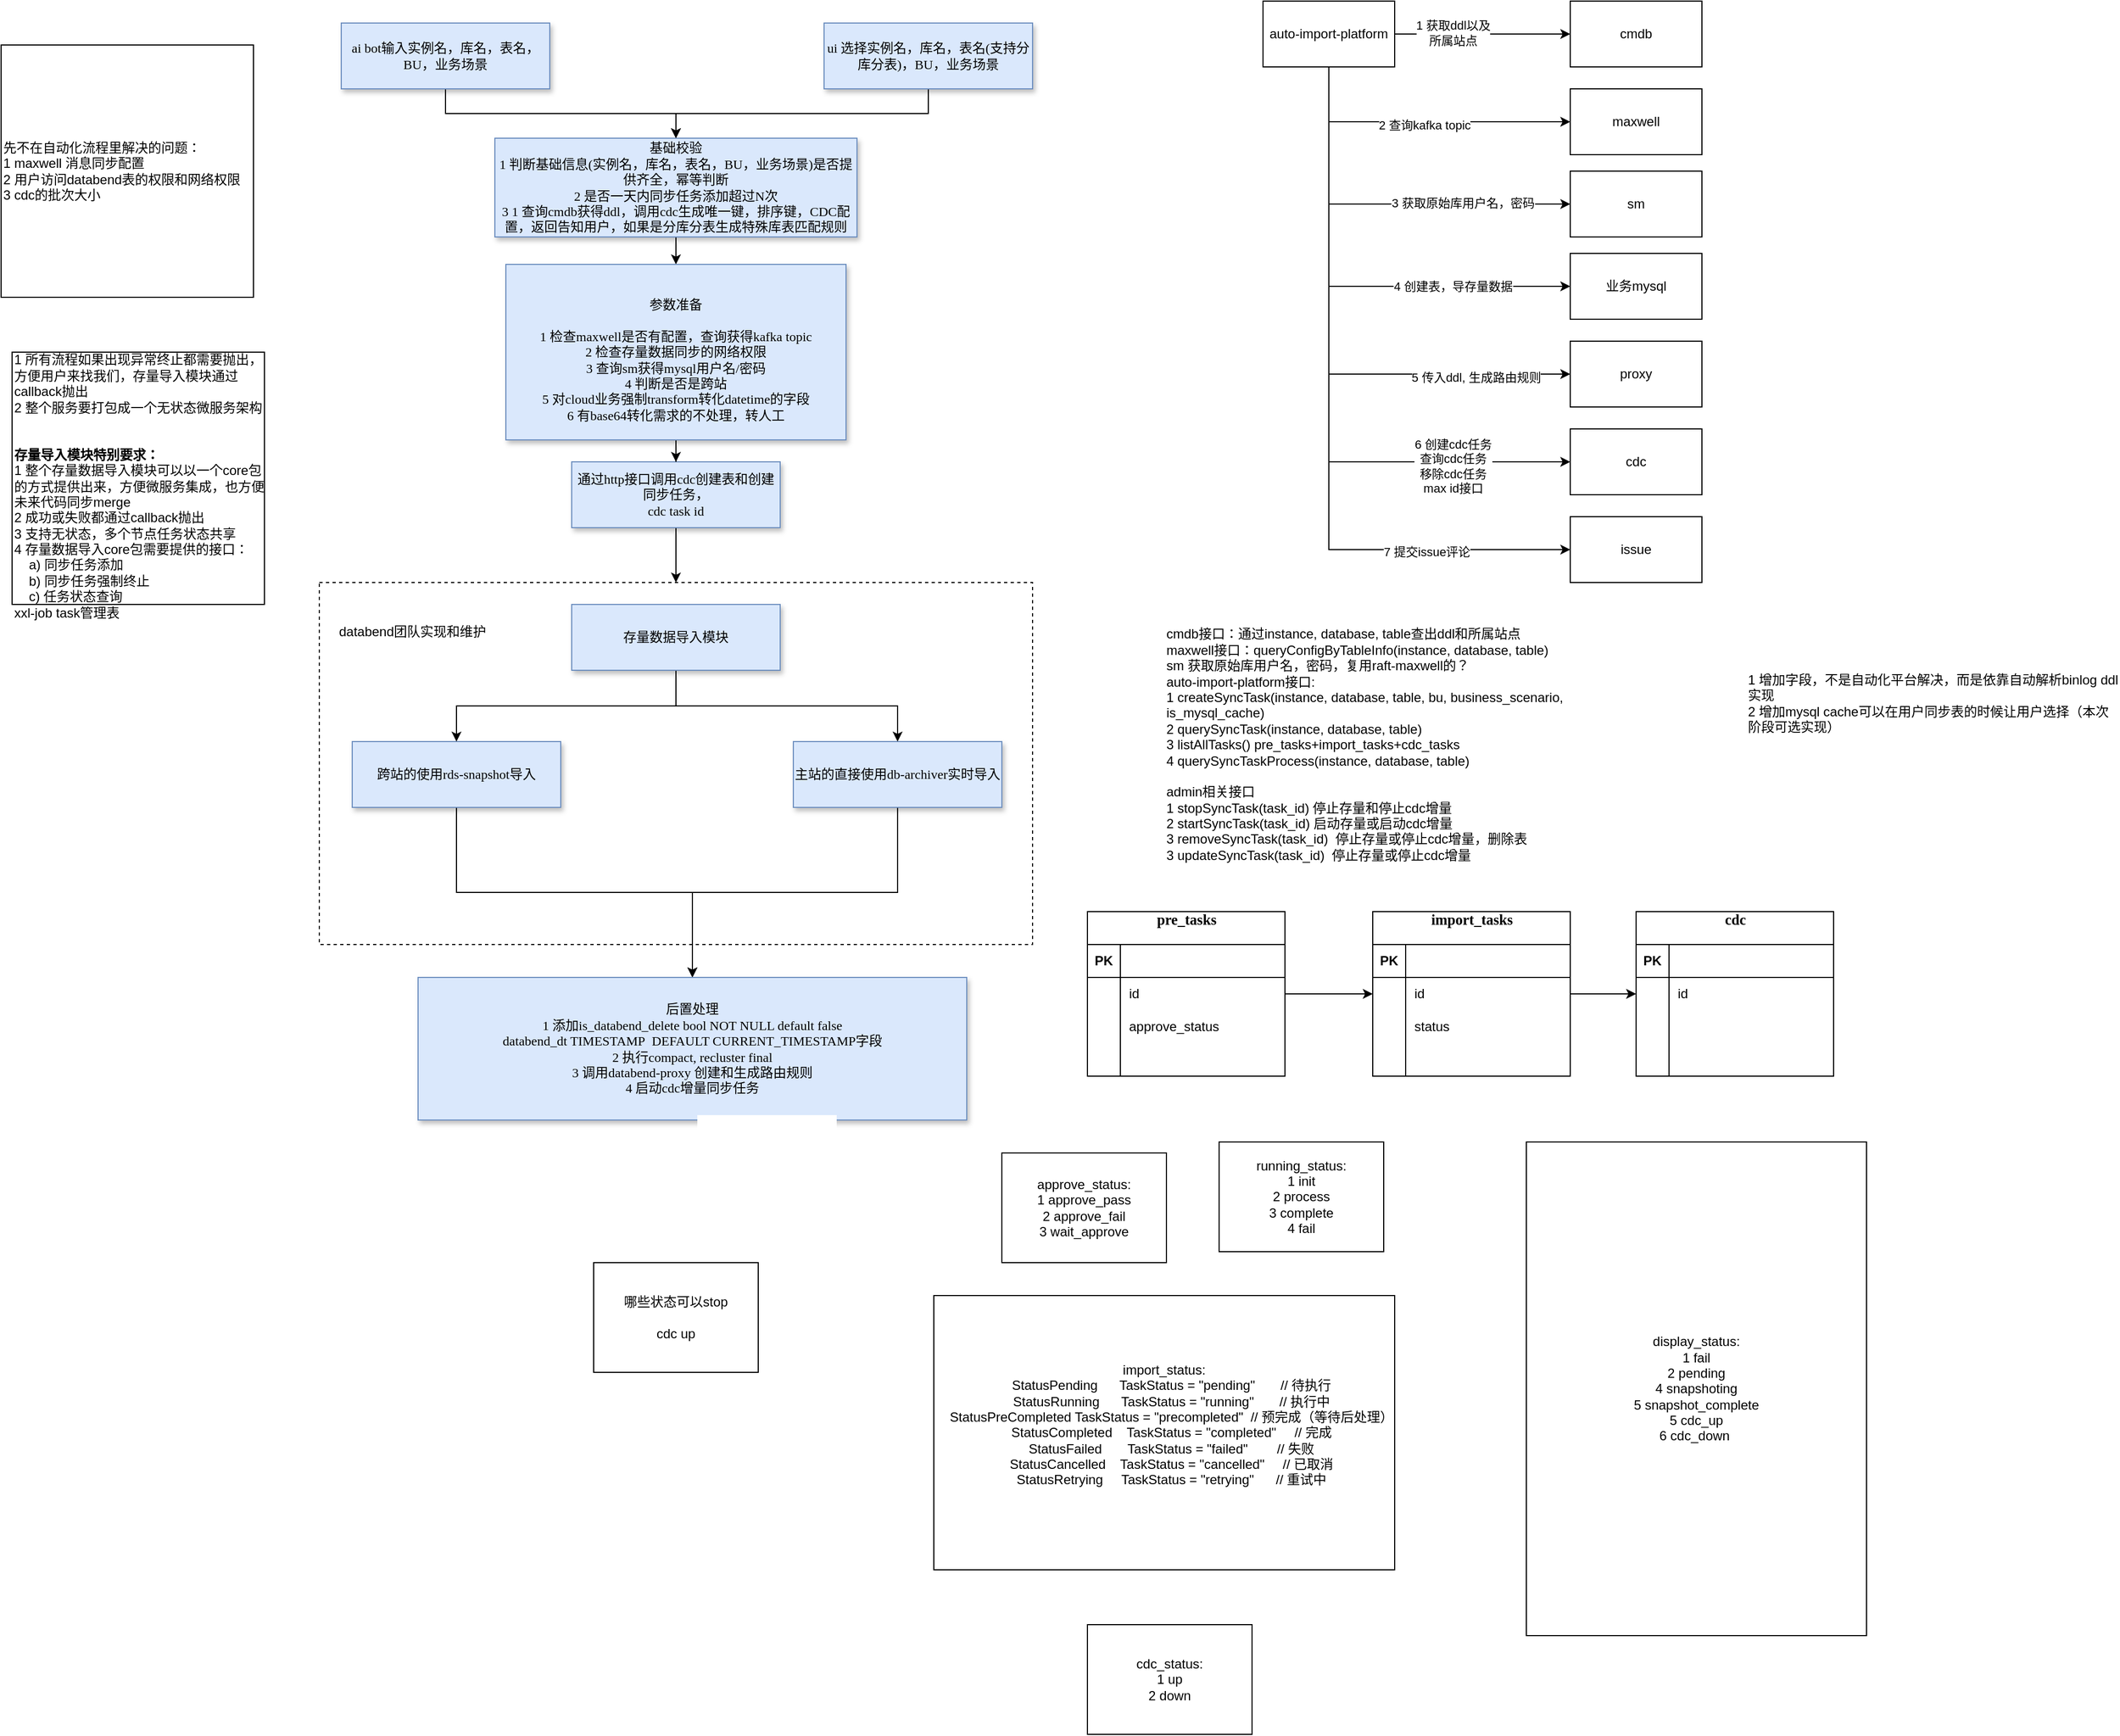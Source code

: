 <mxfile version="28.2.3">
  <diagram name="第 1 页" id="ok5eM8aEzvTDwAsDHWP3">
    <mxGraphModel dx="1234" dy="754" grid="1" gridSize="10" guides="1" tooltips="1" connect="1" arrows="1" fold="1" page="1" pageScale="1" pageWidth="3300" pageHeight="2339" math="0" shadow="0">
      <root>
        <mxCell id="0" />
        <mxCell id="1" parent="0" />
        <mxCell id="KAoqbuFpRRKg9R8WhbED-85" value="approve_status:&lt;div&gt;1 approve_pass&lt;/div&gt;&lt;div&gt;2 approve_fail&lt;/div&gt;&lt;div&gt;3 wait_approve&lt;/div&gt;" style="rounded=0;whiteSpace=wrap;html=1;" parent="1" vertex="1">
          <mxGeometry x="932" y="1080" width="150" height="100" as="geometry" />
        </mxCell>
        <mxCell id="KAoqbuFpRRKg9R8WhbED-88" value="display_status:&lt;div&gt;1 fail&lt;/div&gt;&lt;div&gt;2 pending&lt;br&gt;&lt;/div&gt;&lt;div&gt;4 snapshoting&lt;/div&gt;&lt;div&gt;5 snapshot_complete&lt;/div&gt;&lt;div&gt;5 cdc_up&lt;/div&gt;&lt;div&gt;6 cdc_down&amp;nbsp;&lt;/div&gt;" style="rounded=0;whiteSpace=wrap;html=1;" parent="1" vertex="1">
          <mxGeometry x="1410" y="1070" width="310" height="450" as="geometry" />
        </mxCell>
        <mxCell id="xMNQ2bIqRYN8AZYjcFee-29" value="" style="rounded=0;whiteSpace=wrap;html=1;dashed=1;" parent="1" vertex="1">
          <mxGeometry x="310" y="560" width="650" height="330" as="geometry" />
        </mxCell>
        <mxCell id="xMNQ2bIqRYN8AZYjcFee-4" style="edgeStyle=orthogonalEdgeStyle;rounded=0;orthogonalLoop=1;jettySize=auto;html=1;exitX=0.5;exitY=1;exitDx=0;exitDy=0;entryX=0.5;entryY=0;entryDx=0;entryDy=0;" parent="1" source="xMNQ2bIqRYN8AZYjcFee-2" target="xMNQ2bIqRYN8AZYjcFee-3" edge="1">
          <mxGeometry relative="1" as="geometry" />
        </mxCell>
        <mxCell id="xMNQ2bIqRYN8AZYjcFee-2" value="ui 选择实例名，库名，表名(支持分库分表)，BU，业务场景" style="rounded=0;whiteSpace=wrap;html=1;fillColor=#dae8fc;strokeColor=#6c8ebf;shadow=1;fontFamily=Tahoma;" parent="1" vertex="1">
          <mxGeometry x="770" y="50" width="190" height="60" as="geometry" />
        </mxCell>
        <mxCell id="KAoqbuFpRRKg9R8WhbED-4" style="edgeStyle=orthogonalEdgeStyle;rounded=0;orthogonalLoop=1;jettySize=auto;html=1;exitX=0.5;exitY=1;exitDx=0;exitDy=0;entryX=0.5;entryY=0;entryDx=0;entryDy=0;" parent="1" source="xMNQ2bIqRYN8AZYjcFee-3" target="KAoqbuFpRRKg9R8WhbED-3" edge="1">
          <mxGeometry relative="1" as="geometry" />
        </mxCell>
        <mxCell id="xMNQ2bIqRYN8AZYjcFee-3" value="&lt;br&gt;基础校验&lt;br&gt;&lt;div&gt;1 判断基础信息(&lt;span style=&quot;background-color: transparent; color: light-dark(rgb(0, 0, 0), rgb(255, 255, 255));&quot;&gt;实例名，库名，表名，BU，业务场景&lt;/span&gt;&lt;span style=&quot;background-color: transparent; color: light-dark(rgb(0, 0, 0), rgb(255, 255, 255));&quot;&gt;)是否提供齐全，幂等判断&lt;/span&gt;&lt;/div&gt;&lt;div&gt;&lt;span style=&quot;background-color: transparent; color: light-dark(rgb(0, 0, 0), rgb(255, 255, 255));&quot;&gt;2 是否一天内同步任务添加超过N次&lt;/span&gt;&lt;/div&gt;&lt;div&gt;&lt;span style=&quot;background-color: transparent; color: light-dark(rgb(0, 0, 0), rgb(255, 255, 255));&quot;&gt;3&amp;nbsp;&lt;/span&gt;1 查询cmdb获得ddl&lt;span style=&quot;color: light-dark(rgb(0, 0, 0), rgb(255, 255, 255)); background-color: transparent;&quot;&gt;，调用cdc生成唯一键，排序键，CDC配置，返回告知用户，如果是分库分表生成特殊库表匹配规则&lt;/span&gt;&lt;span style=&quot;background-color: transparent; color: light-dark(rgb(0, 0, 0), rgb(255, 255, 255));&quot;&gt;&lt;br&gt;&lt;br&gt;&lt;/span&gt;&lt;/div&gt;" style="rounded=0;whiteSpace=wrap;html=1;fillColor=#dae8fc;strokeColor=#6c8ebf;shadow=1;fontFamily=Tahoma;" parent="1" vertex="1">
          <mxGeometry x="470" y="155" width="330" height="90" as="geometry" />
        </mxCell>
        <mxCell id="xMNQ2bIqRYN8AZYjcFee-16" style="edgeStyle=orthogonalEdgeStyle;rounded=0;orthogonalLoop=1;jettySize=auto;html=1;exitX=0.5;exitY=1;exitDx=0;exitDy=0;entryX=0.5;entryY=0;entryDx=0;entryDy=0;" parent="1" source="xMNQ2bIqRYN8AZYjcFee-5" target="xMNQ2bIqRYN8AZYjcFee-19" edge="1">
          <mxGeometry relative="1" as="geometry">
            <mxPoint x="655" y="870" as="targetPoint" />
          </mxGeometry>
        </mxCell>
        <mxCell id="xMNQ2bIqRYN8AZYjcFee-5" value="跨站的使用rds-snapshot导入" style="rounded=0;whiteSpace=wrap;html=1;fillColor=#dae8fc;strokeColor=#6c8ebf;shadow=1;fontFamily=Tahoma;" parent="1" vertex="1">
          <mxGeometry x="340" y="705" width="190" height="60" as="geometry" />
        </mxCell>
        <mxCell id="xMNQ2bIqRYN8AZYjcFee-11" style="edgeStyle=orthogonalEdgeStyle;rounded=0;orthogonalLoop=1;jettySize=auto;html=1;exitX=0.5;exitY=1;exitDx=0;exitDy=0;entryX=0.5;entryY=0;entryDx=0;entryDy=0;" parent="1" source="xMNQ2bIqRYN8AZYjcFee-6" target="xMNQ2bIqRYN8AZYjcFee-29" edge="1">
          <mxGeometry relative="1" as="geometry">
            <mxPoint x="635" y="550" as="targetPoint" />
          </mxGeometry>
        </mxCell>
        <mxCell id="xMNQ2bIqRYN8AZYjcFee-6" value="通过http接口调用cdc创建表和创建同步任务，&lt;div&gt;cdc task id&lt;/div&gt;" style="rounded=0;whiteSpace=wrap;html=1;fillColor=#dae8fc;strokeColor=#6c8ebf;shadow=1;fontFamily=Tahoma;" parent="1" vertex="1">
          <mxGeometry x="540" y="450" width="190" height="60" as="geometry" />
        </mxCell>
        <mxCell id="xMNQ2bIqRYN8AZYjcFee-18" style="edgeStyle=orthogonalEdgeStyle;rounded=0;orthogonalLoop=1;jettySize=auto;html=1;exitX=0.5;exitY=1;exitDx=0;exitDy=0;" parent="1" source="xMNQ2bIqRYN8AZYjcFee-8" target="xMNQ2bIqRYN8AZYjcFee-19" edge="1">
          <mxGeometry relative="1" as="geometry">
            <mxPoint x="655" y="870" as="targetPoint" />
          </mxGeometry>
        </mxCell>
        <mxCell id="xMNQ2bIqRYN8AZYjcFee-8" value="主站的直接使用db-archiver实时导入" style="rounded=0;whiteSpace=wrap;html=1;fillColor=#dae8fc;strokeColor=#6c8ebf;shadow=1;fontFamily=Tahoma;" parent="1" vertex="1">
          <mxGeometry x="742" y="705" width="190" height="60" as="geometry" />
        </mxCell>
        <mxCell id="xMNQ2bIqRYN8AZYjcFee-13" style="edgeStyle=orthogonalEdgeStyle;rounded=0;orthogonalLoop=1;jettySize=auto;html=1;exitX=0.5;exitY=1;exitDx=0;exitDy=0;entryX=0.5;entryY=0;entryDx=0;entryDy=0;" parent="1" source="xMNQ2bIqRYN8AZYjcFee-12" target="xMNQ2bIqRYN8AZYjcFee-5" edge="1">
          <mxGeometry relative="1" as="geometry" />
        </mxCell>
        <mxCell id="xMNQ2bIqRYN8AZYjcFee-14" style="edgeStyle=orthogonalEdgeStyle;rounded=0;orthogonalLoop=1;jettySize=auto;html=1;exitX=0.5;exitY=1;exitDx=0;exitDy=0;" parent="1" source="xMNQ2bIqRYN8AZYjcFee-12" target="xMNQ2bIqRYN8AZYjcFee-8" edge="1">
          <mxGeometry relative="1" as="geometry" />
        </mxCell>
        <mxCell id="xMNQ2bIqRYN8AZYjcFee-12" value="存量数据导入模块" style="rounded=0;whiteSpace=wrap;html=1;fillColor=#dae8fc;strokeColor=#6c8ebf;shadow=1;fontFamily=Tahoma;" parent="1" vertex="1">
          <mxGeometry x="540" y="580" width="190" height="60" as="geometry" />
        </mxCell>
        <mxCell id="xMNQ2bIqRYN8AZYjcFee-19" value="后置处理&lt;br&gt;1 添加&lt;span style=&quot;background-color: transparent;&quot;&gt;is_databend_delete bool NOT NULL default false&lt;/span&gt;&lt;div&gt;databend_dt TIMESTAMP&amp;nbsp; DEFAULT CURRENT_TIMESTAMP字段&lt;br&gt;2 执行compact, recluster final&lt;/div&gt;&lt;div&gt;3 调用databend-proxy 创建和生成路由规则&lt;/div&gt;&lt;div&gt;4 启动cdc增量同步任务&lt;/div&gt;" style="rounded=0;whiteSpace=wrap;html=1;fillColor=#dae8fc;strokeColor=#6c8ebf;shadow=1;fontFamily=Tahoma;" parent="1" vertex="1">
          <mxGeometry x="400" y="920" width="500" height="130" as="geometry" />
        </mxCell>
        <mxCell id="xMNQ2bIqRYN8AZYjcFee-22" value="先不在自动化流程里解决的问题：&lt;br&gt;1 maxwell 消息同步配置&lt;br&gt;2 用户访问databend表的权限和网络权限&lt;div&gt;3 cdc的批次大小&lt;/div&gt;" style="whiteSpace=wrap;html=1;aspect=fixed;align=left;" parent="1" vertex="1">
          <mxGeometry x="20" y="70" width="230" height="230" as="geometry" />
        </mxCell>
        <mxCell id="xMNQ2bIqRYN8AZYjcFee-24" value="&lt;div&gt;&lt;br&gt;&lt;/div&gt;&lt;div&gt;&lt;br&gt;&lt;/div&gt;1 所有流程如果出现异常终止都需要抛出，方便用户来找我们，存量导入模块通过callback抛出&lt;br&gt;2 整个服务要打包成一个无状态微服务架构&lt;br&gt;&lt;br&gt;&lt;br&gt;&lt;b&gt;存量导入模块特别要求：&lt;br&gt;&lt;/b&gt;1 整个存量数据导入模块可以以一个core包的方式提供出来，方便微服务集成，也方便未来代码同步merge&lt;br&gt;2 成功或失败都通过callback抛出&lt;div&gt;3 支持无状态，多个节点任务状态共享&lt;br&gt;&lt;div&gt;4 存量数据导入core包需要提供的接口：&lt;/div&gt;&lt;div&gt;&amp;nbsp; &amp;nbsp; a) 同步任务添加&lt;br&gt;&amp;nbsp; &amp;nbsp; b) 同步任务强制终止&lt;br&gt;&amp;nbsp; &amp;nbsp; c) 任务状态查询&lt;/div&gt;&lt;/div&gt;&lt;div&gt;xxl-job task管理表&lt;/div&gt;&lt;div&gt;&lt;br&gt;&lt;/div&gt;" style="whiteSpace=wrap;html=1;aspect=fixed;align=left;" parent="1" vertex="1">
          <mxGeometry x="30" y="350" width="230" height="230" as="geometry" />
        </mxCell>
        <mxCell id="xMNQ2bIqRYN8AZYjcFee-25" value="databend团队实现和维护" style="text;html=1;align=center;verticalAlign=middle;whiteSpace=wrap;rounded=0;" parent="1" vertex="1">
          <mxGeometry x="320" y="590" width="150" height="30" as="geometry" />
        </mxCell>
        <mxCell id="xMNQ2bIqRYN8AZYjcFee-27" style="edgeStyle=orthogonalEdgeStyle;rounded=0;orthogonalLoop=1;jettySize=auto;html=1;exitX=0.5;exitY=1;exitDx=0;exitDy=0;" parent="1" edge="1">
          <mxGeometry relative="1" as="geometry">
            <mxPoint x="650" y="1110" as="sourcePoint" />
            <mxPoint x="650" y="1110" as="targetPoint" />
          </mxGeometry>
        </mxCell>
        <mxCell id="KAoqbuFpRRKg9R8WhbED-2" style="edgeStyle=orthogonalEdgeStyle;rounded=0;orthogonalLoop=1;jettySize=auto;html=1;exitX=0.5;exitY=1;exitDx=0;exitDy=0;entryX=0.5;entryY=0;entryDx=0;entryDy=0;" parent="1" source="KAoqbuFpRRKg9R8WhbED-1" target="xMNQ2bIqRYN8AZYjcFee-3" edge="1">
          <mxGeometry relative="1" as="geometry" />
        </mxCell>
        <mxCell id="KAoqbuFpRRKg9R8WhbED-1" value="ai bot输入实例名，库名，表名，BU，业务场景" style="rounded=0;whiteSpace=wrap;html=1;fillColor=#dae8fc;strokeColor=#6c8ebf;shadow=1;fontFamily=Tahoma;" parent="1" vertex="1">
          <mxGeometry x="330" y="50" width="190" height="60" as="geometry" />
        </mxCell>
        <mxCell id="KAoqbuFpRRKg9R8WhbED-5" style="edgeStyle=orthogonalEdgeStyle;rounded=0;orthogonalLoop=1;jettySize=auto;html=1;exitX=0.5;exitY=1;exitDx=0;exitDy=0;" parent="1" source="KAoqbuFpRRKg9R8WhbED-3" target="xMNQ2bIqRYN8AZYjcFee-6" edge="1">
          <mxGeometry relative="1" as="geometry" />
        </mxCell>
        <mxCell id="KAoqbuFpRRKg9R8WhbED-3" value="&lt;br&gt;参数准备&lt;div&gt;&lt;div&gt;&lt;br&gt;&lt;/div&gt;&lt;div&gt;&lt;span style=&quot;background-color: transparent; color: light-dark(rgb(0, 0, 0), rgb(255, 255, 255));&quot;&gt;1 检查maxwell是否有配置，查询获得kafka topic&lt;/span&gt;&lt;/div&gt;&lt;div&gt;&lt;span style=&quot;background-color: transparent; color: light-dark(rgb(0, 0, 0), rgb(255, 255, 255));&quot;&gt;2 检查存量数据同步的网络权限&lt;/span&gt;&lt;/div&gt;3 查询sm获得mysql用户名/密码&lt;br&gt;4 判断是否是跨站&lt;br&gt;5 对cloud业务强制transform转化datetime的字段&lt;div&gt;6 有base64转化需求的不处理，转人工&lt;/div&gt;&lt;/div&gt;" style="rounded=0;whiteSpace=wrap;html=1;fillColor=#dae8fc;strokeColor=#6c8ebf;shadow=1;fontFamily=Tahoma;" parent="1" vertex="1">
          <mxGeometry x="480" y="270" width="310" height="160" as="geometry" />
        </mxCell>
        <mxCell id="KAoqbuFpRRKg9R8WhbED-12" style="edgeStyle=orthogonalEdgeStyle;rounded=0;orthogonalLoop=1;jettySize=auto;html=1;exitX=1;exitY=0.5;exitDx=0;exitDy=0;entryX=0;entryY=0.5;entryDx=0;entryDy=0;" parent="1" source="KAoqbuFpRRKg9R8WhbED-6" target="KAoqbuFpRRKg9R8WhbED-7" edge="1">
          <mxGeometry relative="1" as="geometry" />
        </mxCell>
        <mxCell id="KAoqbuFpRRKg9R8WhbED-13" value="1 获取ddl以及&lt;div&gt;所属站点&lt;/div&gt;" style="edgeLabel;html=1;align=center;verticalAlign=middle;resizable=0;points=[];" parent="KAoqbuFpRRKg9R8WhbED-12" vertex="1" connectable="0">
          <mxGeometry x="-0.338" y="1" relative="1" as="geometry">
            <mxPoint as="offset" />
          </mxGeometry>
        </mxCell>
        <mxCell id="KAoqbuFpRRKg9R8WhbED-14" style="edgeStyle=orthogonalEdgeStyle;rounded=0;orthogonalLoop=1;jettySize=auto;html=1;exitX=0.5;exitY=1;exitDx=0;exitDy=0;entryX=0;entryY=0.5;entryDx=0;entryDy=0;" parent="1" source="KAoqbuFpRRKg9R8WhbED-6" target="KAoqbuFpRRKg9R8WhbED-8" edge="1">
          <mxGeometry relative="1" as="geometry" />
        </mxCell>
        <mxCell id="KAoqbuFpRRKg9R8WhbED-15" value="2 查询kafka topic" style="edgeLabel;html=1;align=center;verticalAlign=middle;resizable=0;points=[];" parent="KAoqbuFpRRKg9R8WhbED-14" vertex="1" connectable="0">
          <mxGeometry x="0.015" y="-3" relative="1" as="geometry">
            <mxPoint as="offset" />
          </mxGeometry>
        </mxCell>
        <mxCell id="KAoqbuFpRRKg9R8WhbED-17" style="edgeStyle=orthogonalEdgeStyle;rounded=0;orthogonalLoop=1;jettySize=auto;html=1;exitX=0.5;exitY=1;exitDx=0;exitDy=0;entryX=0;entryY=0.5;entryDx=0;entryDy=0;" parent="1" source="KAoqbuFpRRKg9R8WhbED-6" target="KAoqbuFpRRKg9R8WhbED-11" edge="1">
          <mxGeometry relative="1" as="geometry" />
        </mxCell>
        <mxCell id="KAoqbuFpRRKg9R8WhbED-19" value="3 获取原始库用户名，密码" style="edgeLabel;html=1;align=center;verticalAlign=middle;resizable=0;points=[];" parent="KAoqbuFpRRKg9R8WhbED-17" vertex="1" connectable="0">
          <mxGeometry x="0.428" y="1" relative="1" as="geometry">
            <mxPoint as="offset" />
          </mxGeometry>
        </mxCell>
        <mxCell id="KAoqbuFpRRKg9R8WhbED-20" style="edgeStyle=orthogonalEdgeStyle;rounded=0;orthogonalLoop=1;jettySize=auto;html=1;exitX=0.5;exitY=1;exitDx=0;exitDy=0;entryX=0;entryY=0.5;entryDx=0;entryDy=0;" parent="1" source="KAoqbuFpRRKg9R8WhbED-6" target="KAoqbuFpRRKg9R8WhbED-16" edge="1">
          <mxGeometry relative="1" as="geometry" />
        </mxCell>
        <mxCell id="KAoqbuFpRRKg9R8WhbED-21" value="4 创建表，导存量数据" style="edgeLabel;html=1;align=center;verticalAlign=middle;resizable=0;points=[];" parent="KAoqbuFpRRKg9R8WhbED-20" vertex="1" connectable="0">
          <mxGeometry x="0.491" relative="1" as="geometry">
            <mxPoint as="offset" />
          </mxGeometry>
        </mxCell>
        <mxCell id="KAoqbuFpRRKg9R8WhbED-22" style="edgeStyle=orthogonalEdgeStyle;rounded=0;orthogonalLoop=1;jettySize=auto;html=1;exitX=0.5;exitY=1;exitDx=0;exitDy=0;entryX=0;entryY=0.5;entryDx=0;entryDy=0;" parent="1" source="KAoqbuFpRRKg9R8WhbED-6" target="KAoqbuFpRRKg9R8WhbED-10" edge="1">
          <mxGeometry relative="1" as="geometry" />
        </mxCell>
        <mxCell id="KAoqbuFpRRKg9R8WhbED-25" value="5 传入ddl, 生成路由规则" style="edgeLabel;html=1;align=center;verticalAlign=middle;resizable=0;points=[];" parent="KAoqbuFpRRKg9R8WhbED-22" vertex="1" connectable="0">
          <mxGeometry x="0.653" y="-3" relative="1" as="geometry">
            <mxPoint as="offset" />
          </mxGeometry>
        </mxCell>
        <mxCell id="KAoqbuFpRRKg9R8WhbED-26" style="edgeStyle=orthogonalEdgeStyle;rounded=0;orthogonalLoop=1;jettySize=auto;html=1;exitX=0.5;exitY=1;exitDx=0;exitDy=0;entryX=0;entryY=0.5;entryDx=0;entryDy=0;" parent="1" source="KAoqbuFpRRKg9R8WhbED-6" target="KAoqbuFpRRKg9R8WhbED-9" edge="1">
          <mxGeometry relative="1" as="geometry" />
        </mxCell>
        <mxCell id="KAoqbuFpRRKg9R8WhbED-27" value="6 创建cdc任务&lt;div&gt;查询cdc任务&lt;/div&gt;&lt;div&gt;移除cdc任务&lt;/div&gt;&lt;div&gt;max id接口&lt;/div&gt;" style="edgeLabel;html=1;align=center;verticalAlign=middle;resizable=0;points=[];" parent="KAoqbuFpRRKg9R8WhbED-26" vertex="1" connectable="0">
          <mxGeometry x="0.629" y="-4" relative="1" as="geometry">
            <mxPoint as="offset" />
          </mxGeometry>
        </mxCell>
        <mxCell id="KAoqbuFpRRKg9R8WhbED-98" style="edgeStyle=orthogonalEdgeStyle;rounded=0;orthogonalLoop=1;jettySize=auto;html=1;exitX=0.5;exitY=1;exitDx=0;exitDy=0;entryX=0;entryY=0.5;entryDx=0;entryDy=0;" parent="1" source="KAoqbuFpRRKg9R8WhbED-6" target="KAoqbuFpRRKg9R8WhbED-97" edge="1">
          <mxGeometry relative="1" as="geometry" />
        </mxCell>
        <mxCell id="KAoqbuFpRRKg9R8WhbED-99" value="7 提交issue评论" style="edgeLabel;html=1;align=center;verticalAlign=middle;resizable=0;points=[];" parent="KAoqbuFpRRKg9R8WhbED-98" vertex="1" connectable="0">
          <mxGeometry x="0.603" y="-2" relative="1" as="geometry">
            <mxPoint as="offset" />
          </mxGeometry>
        </mxCell>
        <mxCell id="KAoqbuFpRRKg9R8WhbED-6" value="auto-import-platform" style="rounded=0;whiteSpace=wrap;html=1;" parent="1" vertex="1">
          <mxGeometry x="1170" y="30" width="120" height="60" as="geometry" />
        </mxCell>
        <mxCell id="KAoqbuFpRRKg9R8WhbED-7" value="cmdb" style="rounded=0;whiteSpace=wrap;html=1;" parent="1" vertex="1">
          <mxGeometry x="1450" y="30" width="120" height="60" as="geometry" />
        </mxCell>
        <mxCell id="KAoqbuFpRRKg9R8WhbED-8" value="maxwell" style="rounded=0;whiteSpace=wrap;html=1;" parent="1" vertex="1">
          <mxGeometry x="1450" y="110" width="120" height="60" as="geometry" />
        </mxCell>
        <mxCell id="KAoqbuFpRRKg9R8WhbED-9" value="cdc" style="rounded=0;whiteSpace=wrap;html=1;" parent="1" vertex="1">
          <mxGeometry x="1450" y="420" width="120" height="60" as="geometry" />
        </mxCell>
        <mxCell id="KAoqbuFpRRKg9R8WhbED-10" value="proxy" style="rounded=0;whiteSpace=wrap;html=1;" parent="1" vertex="1">
          <mxGeometry x="1450" y="340" width="120" height="60" as="geometry" />
        </mxCell>
        <mxCell id="KAoqbuFpRRKg9R8WhbED-11" value="sm" style="rounded=0;whiteSpace=wrap;html=1;" parent="1" vertex="1">
          <mxGeometry x="1450" y="185" width="120" height="60" as="geometry" />
        </mxCell>
        <mxCell id="KAoqbuFpRRKg9R8WhbED-16" value="业务mysql" style="rounded=0;whiteSpace=wrap;html=1;" parent="1" vertex="1">
          <mxGeometry x="1450" y="260" width="120" height="60" as="geometry" />
        </mxCell>
        <mxCell id="KAoqbuFpRRKg9R8WhbED-28" value="&lt;div&gt;cmdb接口：通过instance, database, table查出ddl和所属站点&lt;/div&gt;maxwell接口：queryConfigByTableInfo(instance, database, table)&lt;div&gt;sm 获取原始库用户名，密码，复用raft-maxwell的？&lt;br&gt;&lt;div&gt;auto-import-platform接口:&amp;nbsp;&lt;/div&gt;&lt;div&gt;1 createSyncTask(&lt;span style=&quot;background-color: transparent; color: light-dark(rgb(0, 0, 0), rgb(255, 255, 255));&quot;&gt;instance, database, table, bu,&amp;nbsp;&lt;/span&gt;&lt;span style=&quot;background-color: transparent;&quot;&gt;business_scenario, is_mysql_cache&lt;/span&gt;&lt;span style=&quot;background-color: transparent; color: light-dark(rgb(0, 0, 0), rgb(255, 255, 255));&quot;&gt;)&lt;/span&gt;&lt;/div&gt;&lt;div&gt;&lt;span style=&quot;background-color: transparent; color: light-dark(rgb(0, 0, 0), rgb(255, 255, 255));&quot;&gt;2 querySyncTask&lt;/span&gt;&lt;span style=&quot;background-color: transparent; color: light-dark(rgb(0, 0, 0), rgb(255, 255, 255));&quot;&gt;(&lt;/span&gt;&lt;span style=&quot;background-color: transparent; color: light-dark(rgb(0, 0, 0), rgb(255, 255, 255));&quot;&gt;instance, database, table&lt;/span&gt;&lt;span style=&quot;background-color: transparent; color: light-dark(rgb(0, 0, 0), rgb(255, 255, 255));&quot;&gt;)&lt;/span&gt;&lt;/div&gt;&lt;div&gt;&lt;span style=&quot;background-color: transparent; color: light-dark(rgb(0, 0, 0), rgb(255, 255, 255));&quot;&gt;3 listAllTasks() pre_tasks+import_tasks+cdc_tasks&lt;/span&gt;&lt;/div&gt;&lt;div&gt;&lt;span style=&quot;background-color: transparent; color: light-dark(rgb(0, 0, 0), rgb(255, 255, 255));&quot;&gt;4 querySyncTaskProcess(&lt;/span&gt;&lt;span style=&quot;background-color: transparent; color: light-dark(rgb(0, 0, 0), rgb(255, 255, 255));&quot;&gt;instance, database, table&lt;/span&gt;&lt;span style=&quot;background-color: transparent; color: light-dark(rgb(0, 0, 0), rgb(255, 255, 255));&quot;&gt;)&lt;br&gt;&lt;br&gt;admin相关接口&lt;br&gt;&lt;/span&gt;&lt;div&gt;&lt;span style=&quot;background-color: transparent; color: light-dark(rgb(0, 0, 0), rgb(255, 255, 255));&quot;&gt;1 stop&lt;/span&gt;&lt;span style=&quot;background-color: transparent; color: light-dark(rgb(0, 0, 0), rgb(255, 255, 255));&quot;&gt;SyncTask&lt;/span&gt;&lt;span style=&quot;background-color: transparent; color: light-dark(rgb(0, 0, 0), rgb(255, 255, 255));&quot;&gt;(task_id&lt;/span&gt;&lt;span style=&quot;background-color: transparent; color: light-dark(rgb(0, 0, 0), rgb(255, 255, 255));&quot;&gt;) 停止存量和停止cdc增量&lt;/span&gt;&lt;/div&gt;&lt;div&gt;&lt;span style=&quot;color: light-dark(rgb(0, 0, 0), rgb(255, 255, 255)); background-color: transparent;&quot;&gt;2 start&lt;/span&gt;&lt;span style=&quot;color: light-dark(rgb(0, 0, 0), rgb(255, 255, 255)); background-color: transparent;&quot;&gt;SyncTask&lt;/span&gt;&lt;span style=&quot;color: light-dark(rgb(0, 0, 0), rgb(255, 255, 255)); background-color: transparent;&quot;&gt;(task_id&lt;/span&gt;&lt;span style=&quot;color: light-dark(rgb(0, 0, 0), rgb(255, 255, 255)); background-color: transparent;&quot;&gt;) 启动存量或启动cdc增量&lt;/span&gt;&lt;span style=&quot;background-color: transparent; color: light-dark(rgb(0, 0, 0), rgb(255, 255, 255));&quot;&gt;&lt;/span&gt;&lt;/div&gt;&lt;div&gt;&lt;span style=&quot;background-color: transparent; color: light-dark(rgb(0, 0, 0), rgb(255, 255, 255));&quot;&gt;3 removeSyncTask&lt;/span&gt;&lt;span style=&quot;background-color: transparent; color: light-dark(rgb(0, 0, 0), rgb(255, 255, 255));&quot;&gt;(task_id&lt;/span&gt;&lt;span style=&quot;background-color: transparent; color: light-dark(rgb(0, 0, 0), rgb(255, 255, 255));&quot;&gt;)&amp;nbsp;&amp;nbsp;&lt;/span&gt;&lt;span style=&quot;background-color: transparent; color: light-dark(rgb(0, 0, 0), rgb(255, 255, 255));&quot;&gt;停止存量或停止cdc增量，删除表&lt;/span&gt;&lt;/div&gt;&lt;/div&gt;&lt;div&gt;&lt;span style=&quot;color: light-dark(rgb(0, 0, 0), rgb(255, 255, 255)); background-color: transparent;&quot;&gt;3 updateSyncTask&lt;/span&gt;&lt;span style=&quot;color: light-dark(rgb(0, 0, 0), rgb(255, 255, 255)); background-color: transparent;&quot;&gt;(task_id&lt;/span&gt;&lt;span style=&quot;color: light-dark(rgb(0, 0, 0), rgb(255, 255, 255)); background-color: transparent;&quot;&gt;)&amp;nbsp;&amp;nbsp;&lt;/span&gt;&lt;span style=&quot;color: light-dark(rgb(0, 0, 0), rgb(255, 255, 255)); background-color: transparent;&quot;&gt;停止存量或停止cdc增量&lt;/span&gt;&lt;/div&gt;&lt;div&gt;&lt;span style=&quot;background-color: transparent; color: light-dark(rgb(0, 0, 0), rgb(255, 255, 255));&quot;&gt;&lt;br&gt;&lt;/span&gt;&lt;/div&gt;&lt;/div&gt;" style="text;html=1;align=left;verticalAlign=middle;whiteSpace=wrap;rounded=0;" parent="1" vertex="1">
          <mxGeometry x="1080" y="590" width="400" height="250" as="geometry" />
        </mxCell>
        <mxCell id="KAoqbuFpRRKg9R8WhbED-30" value="&lt;div&gt;&lt;span style=&quot;font-size: 9.95pt; font-family: &amp;quot;PingFang SC&amp;quot;;&quot;&gt;import_tasks&lt;/span&gt;&lt;/div&gt;&lt;div&gt;&lt;br/&gt;&lt;/div&gt;" style="shape=table;startSize=30;container=1;collapsible=1;childLayout=tableLayout;fixedRows=1;rowLines=0;fontStyle=1;align=center;resizeLast=1;html=1;" parent="1" vertex="1">
          <mxGeometry x="1270" y="860" width="180" height="150" as="geometry" />
        </mxCell>
        <mxCell id="KAoqbuFpRRKg9R8WhbED-31" value="" style="shape=tableRow;horizontal=0;startSize=0;swimlaneHead=0;swimlaneBody=0;fillColor=none;collapsible=0;dropTarget=0;points=[[0,0.5],[1,0.5]];portConstraint=eastwest;top=0;left=0;right=0;bottom=1;" parent="KAoqbuFpRRKg9R8WhbED-30" vertex="1">
          <mxGeometry y="30" width="180" height="30" as="geometry" />
        </mxCell>
        <mxCell id="KAoqbuFpRRKg9R8WhbED-32" value="PK" style="shape=partialRectangle;connectable=0;fillColor=none;top=0;left=0;bottom=0;right=0;fontStyle=1;overflow=hidden;whiteSpace=wrap;html=1;" parent="KAoqbuFpRRKg9R8WhbED-31" vertex="1">
          <mxGeometry width="30" height="30" as="geometry">
            <mxRectangle width="30" height="30" as="alternateBounds" />
          </mxGeometry>
        </mxCell>
        <mxCell id="KAoqbuFpRRKg9R8WhbED-33" value="" style="shape=partialRectangle;connectable=0;fillColor=none;top=0;left=0;bottom=0;right=0;align=left;spacingLeft=6;fontStyle=5;overflow=hidden;whiteSpace=wrap;html=1;" parent="KAoqbuFpRRKg9R8WhbED-31" vertex="1">
          <mxGeometry x="30" width="150" height="30" as="geometry">
            <mxRectangle width="150" height="30" as="alternateBounds" />
          </mxGeometry>
        </mxCell>
        <mxCell id="KAoqbuFpRRKg9R8WhbED-34" value="" style="shape=tableRow;horizontal=0;startSize=0;swimlaneHead=0;swimlaneBody=0;fillColor=none;collapsible=0;dropTarget=0;points=[[0,0.5],[1,0.5]];portConstraint=eastwest;top=0;left=0;right=0;bottom=0;" parent="KAoqbuFpRRKg9R8WhbED-30" vertex="1">
          <mxGeometry y="60" width="180" height="30" as="geometry" />
        </mxCell>
        <mxCell id="KAoqbuFpRRKg9R8WhbED-35" value="" style="shape=partialRectangle;connectable=0;fillColor=none;top=0;left=0;bottom=0;right=0;editable=1;overflow=hidden;whiteSpace=wrap;html=1;" parent="KAoqbuFpRRKg9R8WhbED-34" vertex="1">
          <mxGeometry width="30" height="30" as="geometry">
            <mxRectangle width="30" height="30" as="alternateBounds" />
          </mxGeometry>
        </mxCell>
        <mxCell id="KAoqbuFpRRKg9R8WhbED-36" value="id" style="shape=partialRectangle;connectable=0;fillColor=none;top=0;left=0;bottom=0;right=0;align=left;spacingLeft=6;overflow=hidden;whiteSpace=wrap;html=1;" parent="KAoqbuFpRRKg9R8WhbED-34" vertex="1">
          <mxGeometry x="30" width="150" height="30" as="geometry">
            <mxRectangle width="150" height="30" as="alternateBounds" />
          </mxGeometry>
        </mxCell>
        <mxCell id="KAoqbuFpRRKg9R8WhbED-37" value="" style="shape=tableRow;horizontal=0;startSize=0;swimlaneHead=0;swimlaneBody=0;fillColor=none;collapsible=0;dropTarget=0;points=[[0,0.5],[1,0.5]];portConstraint=eastwest;top=0;left=0;right=0;bottom=0;" parent="KAoqbuFpRRKg9R8WhbED-30" vertex="1">
          <mxGeometry y="90" width="180" height="30" as="geometry" />
        </mxCell>
        <mxCell id="KAoqbuFpRRKg9R8WhbED-38" value="" style="shape=partialRectangle;connectable=0;fillColor=none;top=0;left=0;bottom=0;right=0;editable=1;overflow=hidden;whiteSpace=wrap;html=1;" parent="KAoqbuFpRRKg9R8WhbED-37" vertex="1">
          <mxGeometry width="30" height="30" as="geometry">
            <mxRectangle width="30" height="30" as="alternateBounds" />
          </mxGeometry>
        </mxCell>
        <mxCell id="KAoqbuFpRRKg9R8WhbED-39" value="status" style="shape=partialRectangle;connectable=0;fillColor=none;top=0;left=0;bottom=0;right=0;align=left;spacingLeft=6;overflow=hidden;whiteSpace=wrap;html=1;" parent="KAoqbuFpRRKg9R8WhbED-37" vertex="1">
          <mxGeometry x="30" width="150" height="30" as="geometry">
            <mxRectangle width="150" height="30" as="alternateBounds" />
          </mxGeometry>
        </mxCell>
        <mxCell id="KAoqbuFpRRKg9R8WhbED-40" value="" style="shape=tableRow;horizontal=0;startSize=0;swimlaneHead=0;swimlaneBody=0;fillColor=none;collapsible=0;dropTarget=0;points=[[0,0.5],[1,0.5]];portConstraint=eastwest;top=0;left=0;right=0;bottom=0;" parent="KAoqbuFpRRKg9R8WhbED-30" vertex="1">
          <mxGeometry y="120" width="180" height="30" as="geometry" />
        </mxCell>
        <mxCell id="KAoqbuFpRRKg9R8WhbED-41" value="" style="shape=partialRectangle;connectable=0;fillColor=none;top=0;left=0;bottom=0;right=0;editable=1;overflow=hidden;whiteSpace=wrap;html=1;" parent="KAoqbuFpRRKg9R8WhbED-40" vertex="1">
          <mxGeometry width="30" height="30" as="geometry">
            <mxRectangle width="30" height="30" as="alternateBounds" />
          </mxGeometry>
        </mxCell>
        <mxCell id="KAoqbuFpRRKg9R8WhbED-42" value="" style="shape=partialRectangle;connectable=0;fillColor=none;top=0;left=0;bottom=0;right=0;align=left;spacingLeft=6;overflow=hidden;whiteSpace=wrap;html=1;" parent="KAoqbuFpRRKg9R8WhbED-40" vertex="1">
          <mxGeometry x="30" width="150" height="30" as="geometry">
            <mxRectangle width="150" height="30" as="alternateBounds" />
          </mxGeometry>
        </mxCell>
        <mxCell id="KAoqbuFpRRKg9R8WhbED-43" value="&lt;div&gt;&lt;span style=&quot;font-size: 9.95pt; font-family: &amp;quot;PingFang SC&amp;quot;;&quot;&gt;pre_tasks&lt;/span&gt;&lt;/div&gt;&lt;div&gt;&lt;br&gt;&lt;/div&gt;" style="shape=table;startSize=30;container=1;collapsible=1;childLayout=tableLayout;fixedRows=1;rowLines=0;fontStyle=1;align=center;resizeLast=1;html=1;" parent="1" vertex="1">
          <mxGeometry x="1010" y="860" width="180" height="150" as="geometry" />
        </mxCell>
        <mxCell id="KAoqbuFpRRKg9R8WhbED-44" value="" style="shape=tableRow;horizontal=0;startSize=0;swimlaneHead=0;swimlaneBody=0;fillColor=none;collapsible=0;dropTarget=0;points=[[0,0.5],[1,0.5]];portConstraint=eastwest;top=0;left=0;right=0;bottom=1;" parent="KAoqbuFpRRKg9R8WhbED-43" vertex="1">
          <mxGeometry y="30" width="180" height="30" as="geometry" />
        </mxCell>
        <mxCell id="KAoqbuFpRRKg9R8WhbED-45" value="PK" style="shape=partialRectangle;connectable=0;fillColor=none;top=0;left=0;bottom=0;right=0;fontStyle=1;overflow=hidden;whiteSpace=wrap;html=1;" parent="KAoqbuFpRRKg9R8WhbED-44" vertex="1">
          <mxGeometry width="30" height="30" as="geometry">
            <mxRectangle width="30" height="30" as="alternateBounds" />
          </mxGeometry>
        </mxCell>
        <mxCell id="KAoqbuFpRRKg9R8WhbED-46" value="" style="shape=partialRectangle;connectable=0;fillColor=none;top=0;left=0;bottom=0;right=0;align=left;spacingLeft=6;fontStyle=5;overflow=hidden;whiteSpace=wrap;html=1;" parent="KAoqbuFpRRKg9R8WhbED-44" vertex="1">
          <mxGeometry x="30" width="150" height="30" as="geometry">
            <mxRectangle width="150" height="30" as="alternateBounds" />
          </mxGeometry>
        </mxCell>
        <mxCell id="KAoqbuFpRRKg9R8WhbED-47" value="" style="shape=tableRow;horizontal=0;startSize=0;swimlaneHead=0;swimlaneBody=0;fillColor=none;collapsible=0;dropTarget=0;points=[[0,0.5],[1,0.5]];portConstraint=eastwest;top=0;left=0;right=0;bottom=0;" parent="KAoqbuFpRRKg9R8WhbED-43" vertex="1">
          <mxGeometry y="60" width="180" height="30" as="geometry" />
        </mxCell>
        <mxCell id="KAoqbuFpRRKg9R8WhbED-48" value="" style="shape=partialRectangle;connectable=0;fillColor=none;top=0;left=0;bottom=0;right=0;editable=1;overflow=hidden;whiteSpace=wrap;html=1;" parent="KAoqbuFpRRKg9R8WhbED-47" vertex="1">
          <mxGeometry width="30" height="30" as="geometry">
            <mxRectangle width="30" height="30" as="alternateBounds" />
          </mxGeometry>
        </mxCell>
        <mxCell id="KAoqbuFpRRKg9R8WhbED-49" value="id" style="shape=partialRectangle;connectable=0;fillColor=none;top=0;left=0;bottom=0;right=0;align=left;spacingLeft=6;overflow=hidden;whiteSpace=wrap;html=1;" parent="KAoqbuFpRRKg9R8WhbED-47" vertex="1">
          <mxGeometry x="30" width="150" height="30" as="geometry">
            <mxRectangle width="150" height="30" as="alternateBounds" />
          </mxGeometry>
        </mxCell>
        <mxCell id="KAoqbuFpRRKg9R8WhbED-50" value="" style="shape=tableRow;horizontal=0;startSize=0;swimlaneHead=0;swimlaneBody=0;fillColor=none;collapsible=0;dropTarget=0;points=[[0,0.5],[1,0.5]];portConstraint=eastwest;top=0;left=0;right=0;bottom=0;" parent="KAoqbuFpRRKg9R8WhbED-43" vertex="1">
          <mxGeometry y="90" width="180" height="30" as="geometry" />
        </mxCell>
        <mxCell id="KAoqbuFpRRKg9R8WhbED-51" value="" style="shape=partialRectangle;connectable=0;fillColor=none;top=0;left=0;bottom=0;right=0;editable=1;overflow=hidden;whiteSpace=wrap;html=1;" parent="KAoqbuFpRRKg9R8WhbED-50" vertex="1">
          <mxGeometry width="30" height="30" as="geometry">
            <mxRectangle width="30" height="30" as="alternateBounds" />
          </mxGeometry>
        </mxCell>
        <mxCell id="KAoqbuFpRRKg9R8WhbED-52" value="approve_status" style="shape=partialRectangle;connectable=0;fillColor=none;top=0;left=0;bottom=0;right=0;align=left;spacingLeft=6;overflow=hidden;whiteSpace=wrap;html=1;" parent="KAoqbuFpRRKg9R8WhbED-50" vertex="1">
          <mxGeometry x="30" width="150" height="30" as="geometry">
            <mxRectangle width="150" height="30" as="alternateBounds" />
          </mxGeometry>
        </mxCell>
        <mxCell id="KAoqbuFpRRKg9R8WhbED-53" value="" style="shape=tableRow;horizontal=0;startSize=0;swimlaneHead=0;swimlaneBody=0;fillColor=none;collapsible=0;dropTarget=0;points=[[0,0.5],[1,0.5]];portConstraint=eastwest;top=0;left=0;right=0;bottom=0;" parent="KAoqbuFpRRKg9R8WhbED-43" vertex="1">
          <mxGeometry y="120" width="180" height="30" as="geometry" />
        </mxCell>
        <mxCell id="KAoqbuFpRRKg9R8WhbED-54" value="" style="shape=partialRectangle;connectable=0;fillColor=none;top=0;left=0;bottom=0;right=0;editable=1;overflow=hidden;whiteSpace=wrap;html=1;" parent="KAoqbuFpRRKg9R8WhbED-53" vertex="1">
          <mxGeometry width="30" height="30" as="geometry">
            <mxRectangle width="30" height="30" as="alternateBounds" />
          </mxGeometry>
        </mxCell>
        <mxCell id="KAoqbuFpRRKg9R8WhbED-55" value="" style="shape=partialRectangle;connectable=0;fillColor=none;top=0;left=0;bottom=0;right=0;align=left;spacingLeft=6;overflow=hidden;whiteSpace=wrap;html=1;" parent="KAoqbuFpRRKg9R8WhbED-53" vertex="1">
          <mxGeometry x="30" width="150" height="30" as="geometry">
            <mxRectangle width="150" height="30" as="alternateBounds" />
          </mxGeometry>
        </mxCell>
        <mxCell id="KAoqbuFpRRKg9R8WhbED-68" style="edgeStyle=orthogonalEdgeStyle;rounded=0;orthogonalLoop=1;jettySize=auto;html=1;exitX=1;exitY=0.5;exitDx=0;exitDy=0;entryX=0;entryY=0.5;entryDx=0;entryDy=0;" parent="1" source="KAoqbuFpRRKg9R8WhbED-47" target="KAoqbuFpRRKg9R8WhbED-34" edge="1">
          <mxGeometry relative="1" as="geometry" />
        </mxCell>
        <mxCell id="KAoqbuFpRRKg9R8WhbED-69" value="&lt;div&gt;&lt;span style=&quot;font-size: 9.95pt; font-family: &amp;quot;PingFang SC&amp;quot;;&quot;&gt;cdc&lt;/span&gt;&lt;/div&gt;&lt;div&gt;&lt;br&gt;&lt;/div&gt;" style="shape=table;startSize=30;container=1;collapsible=1;childLayout=tableLayout;fixedRows=1;rowLines=0;fontStyle=1;align=center;resizeLast=1;html=1;" parent="1" vertex="1">
          <mxGeometry x="1510" y="860" width="180" height="150" as="geometry" />
        </mxCell>
        <mxCell id="KAoqbuFpRRKg9R8WhbED-70" value="" style="shape=tableRow;horizontal=0;startSize=0;swimlaneHead=0;swimlaneBody=0;fillColor=none;collapsible=0;dropTarget=0;points=[[0,0.5],[1,0.5]];portConstraint=eastwest;top=0;left=0;right=0;bottom=1;" parent="KAoqbuFpRRKg9R8WhbED-69" vertex="1">
          <mxGeometry y="30" width="180" height="30" as="geometry" />
        </mxCell>
        <mxCell id="KAoqbuFpRRKg9R8WhbED-71" value="PK" style="shape=partialRectangle;connectable=0;fillColor=none;top=0;left=0;bottom=0;right=0;fontStyle=1;overflow=hidden;whiteSpace=wrap;html=1;" parent="KAoqbuFpRRKg9R8WhbED-70" vertex="1">
          <mxGeometry width="30" height="30" as="geometry">
            <mxRectangle width="30" height="30" as="alternateBounds" />
          </mxGeometry>
        </mxCell>
        <mxCell id="KAoqbuFpRRKg9R8WhbED-72" value="" style="shape=partialRectangle;connectable=0;fillColor=none;top=0;left=0;bottom=0;right=0;align=left;spacingLeft=6;fontStyle=5;overflow=hidden;whiteSpace=wrap;html=1;" parent="KAoqbuFpRRKg9R8WhbED-70" vertex="1">
          <mxGeometry x="30" width="150" height="30" as="geometry">
            <mxRectangle width="150" height="30" as="alternateBounds" />
          </mxGeometry>
        </mxCell>
        <mxCell id="KAoqbuFpRRKg9R8WhbED-73" value="" style="shape=tableRow;horizontal=0;startSize=0;swimlaneHead=0;swimlaneBody=0;fillColor=none;collapsible=0;dropTarget=0;points=[[0,0.5],[1,0.5]];portConstraint=eastwest;top=0;left=0;right=0;bottom=0;" parent="KAoqbuFpRRKg9R8WhbED-69" vertex="1">
          <mxGeometry y="60" width="180" height="30" as="geometry" />
        </mxCell>
        <mxCell id="KAoqbuFpRRKg9R8WhbED-74" value="" style="shape=partialRectangle;connectable=0;fillColor=none;top=0;left=0;bottom=0;right=0;editable=1;overflow=hidden;whiteSpace=wrap;html=1;" parent="KAoqbuFpRRKg9R8WhbED-73" vertex="1">
          <mxGeometry width="30" height="30" as="geometry">
            <mxRectangle width="30" height="30" as="alternateBounds" />
          </mxGeometry>
        </mxCell>
        <mxCell id="KAoqbuFpRRKg9R8WhbED-75" value="id" style="shape=partialRectangle;connectable=0;fillColor=none;top=0;left=0;bottom=0;right=0;align=left;spacingLeft=6;overflow=hidden;whiteSpace=wrap;html=1;" parent="KAoqbuFpRRKg9R8WhbED-73" vertex="1">
          <mxGeometry x="30" width="150" height="30" as="geometry">
            <mxRectangle width="150" height="30" as="alternateBounds" />
          </mxGeometry>
        </mxCell>
        <mxCell id="KAoqbuFpRRKg9R8WhbED-76" value="" style="shape=tableRow;horizontal=0;startSize=0;swimlaneHead=0;swimlaneBody=0;fillColor=none;collapsible=0;dropTarget=0;points=[[0,0.5],[1,0.5]];portConstraint=eastwest;top=0;left=0;right=0;bottom=0;" parent="KAoqbuFpRRKg9R8WhbED-69" vertex="1">
          <mxGeometry y="90" width="180" height="30" as="geometry" />
        </mxCell>
        <mxCell id="KAoqbuFpRRKg9R8WhbED-77" value="" style="shape=partialRectangle;connectable=0;fillColor=none;top=0;left=0;bottom=0;right=0;editable=1;overflow=hidden;whiteSpace=wrap;html=1;" parent="KAoqbuFpRRKg9R8WhbED-76" vertex="1">
          <mxGeometry width="30" height="30" as="geometry">
            <mxRectangle width="30" height="30" as="alternateBounds" />
          </mxGeometry>
        </mxCell>
        <mxCell id="KAoqbuFpRRKg9R8WhbED-78" value="" style="shape=partialRectangle;connectable=0;fillColor=none;top=0;left=0;bottom=0;right=0;align=left;spacingLeft=6;overflow=hidden;whiteSpace=wrap;html=1;" parent="KAoqbuFpRRKg9R8WhbED-76" vertex="1">
          <mxGeometry x="30" width="150" height="30" as="geometry">
            <mxRectangle width="150" height="30" as="alternateBounds" />
          </mxGeometry>
        </mxCell>
        <mxCell id="KAoqbuFpRRKg9R8WhbED-79" value="" style="shape=tableRow;horizontal=0;startSize=0;swimlaneHead=0;swimlaneBody=0;fillColor=none;collapsible=0;dropTarget=0;points=[[0,0.5],[1,0.5]];portConstraint=eastwest;top=0;left=0;right=0;bottom=0;" parent="KAoqbuFpRRKg9R8WhbED-69" vertex="1">
          <mxGeometry y="120" width="180" height="30" as="geometry" />
        </mxCell>
        <mxCell id="KAoqbuFpRRKg9R8WhbED-80" value="" style="shape=partialRectangle;connectable=0;fillColor=none;top=0;left=0;bottom=0;right=0;editable=1;overflow=hidden;whiteSpace=wrap;html=1;" parent="KAoqbuFpRRKg9R8WhbED-79" vertex="1">
          <mxGeometry width="30" height="30" as="geometry">
            <mxRectangle width="30" height="30" as="alternateBounds" />
          </mxGeometry>
        </mxCell>
        <mxCell id="KAoqbuFpRRKg9R8WhbED-81" value="" style="shape=partialRectangle;connectable=0;fillColor=none;top=0;left=0;bottom=0;right=0;align=left;spacingLeft=6;overflow=hidden;whiteSpace=wrap;html=1;" parent="KAoqbuFpRRKg9R8WhbED-79" vertex="1">
          <mxGeometry x="30" width="150" height="30" as="geometry">
            <mxRectangle width="150" height="30" as="alternateBounds" />
          </mxGeometry>
        </mxCell>
        <mxCell id="KAoqbuFpRRKg9R8WhbED-82" style="edgeStyle=orthogonalEdgeStyle;rounded=0;orthogonalLoop=1;jettySize=auto;html=1;exitX=1;exitY=0.5;exitDx=0;exitDy=0;" parent="1" source="KAoqbuFpRRKg9R8WhbED-34" target="KAoqbuFpRRKg9R8WhbED-73" edge="1">
          <mxGeometry relative="1" as="geometry" />
        </mxCell>
        <mxCell id="KAoqbuFpRRKg9R8WhbED-86" value="import_status:&lt;div&gt;&lt;div&gt;&amp;nbsp; &amp;nbsp; StatusPending&amp;nbsp; &amp;nbsp; &amp;nbsp; TaskStatus = &quot;pending&quot;&amp;nbsp; &amp;nbsp; &amp;nbsp; &amp;nbsp;// 待执行&lt;/div&gt;&lt;div&gt;&amp;nbsp; &amp;nbsp; StatusRunning&amp;nbsp; &amp;nbsp; &amp;nbsp; TaskStatus = &quot;running&quot;&amp;nbsp; &amp;nbsp; &amp;nbsp; &amp;nbsp;// 执行中&lt;/div&gt;&lt;div&gt;&amp;nbsp; &amp;nbsp; StatusPreCompleted TaskStatus = &quot;precompleted&quot;&amp;nbsp; // 预完成（等待后处理）&lt;/div&gt;&lt;div&gt;&amp;nbsp; &amp;nbsp; StatusCompleted&amp;nbsp; &amp;nbsp; TaskStatus = &quot;completed&quot;&amp;nbsp; &amp;nbsp; &amp;nbsp;// 完成&lt;/div&gt;&lt;div&gt;&amp;nbsp; &amp;nbsp; StatusFailed&amp;nbsp; &amp;nbsp; &amp;nbsp; &amp;nbsp;TaskStatus = &quot;failed&quot;&amp;nbsp; &amp;nbsp; &amp;nbsp; &amp;nbsp; // 失败&lt;/div&gt;&lt;div&gt;&amp;nbsp; &amp;nbsp; StatusCancelled&amp;nbsp; &amp;nbsp; TaskStatus = &quot;cancelled&quot;&amp;nbsp; &amp;nbsp; &amp;nbsp;// 已取消&lt;/div&gt;&lt;div&gt;&amp;nbsp; &amp;nbsp; StatusRetrying&amp;nbsp; &amp;nbsp; &amp;nbsp;TaskStatus = &quot;retrying&quot;&amp;nbsp; &amp;nbsp; &amp;nbsp; // 重试中&lt;/div&gt;&lt;div&gt;&lt;br&gt;&lt;/div&gt;&lt;/div&gt;" style="rounded=0;whiteSpace=wrap;html=1;" parent="1" vertex="1">
          <mxGeometry x="870" y="1210" width="420" height="250" as="geometry" />
        </mxCell>
        <mxCell id="KAoqbuFpRRKg9R8WhbED-87" value="cdc_status:&lt;div&gt;1 up&lt;/div&gt;&lt;div&gt;2 down&lt;/div&gt;" style="rounded=0;whiteSpace=wrap;html=1;" parent="1" vertex="1">
          <mxGeometry x="1010" y="1510" width="150" height="100" as="geometry" />
        </mxCell>
        <mxCell id="KAoqbuFpRRKg9R8WhbED-96" value="&lt;div&gt;1 增加字段，不是自动化平台解决，而是依靠自动解析binlog ddl实现&lt;/div&gt;&lt;div&gt;2 增加mysql cache可以在用户同步表的时候让用户选择（本次阶段可选实现）&lt;/div&gt;" style="text;html=1;align=left;verticalAlign=middle;whiteSpace=wrap;rounded=0;" parent="1" vertex="1">
          <mxGeometry x="1610" y="610" width="340" height="120" as="geometry" />
        </mxCell>
        <mxCell id="KAoqbuFpRRKg9R8WhbED-97" value="issue" style="rounded=0;whiteSpace=wrap;html=1;" parent="1" vertex="1">
          <mxGeometry x="1450" y="500" width="120" height="60" as="geometry" />
        </mxCell>
        <mxCell id="KAoqbuFpRRKg9R8WhbED-100" value="哪些状态可以stop&lt;br&gt;&lt;br&gt;cdc up" style="rounded=0;whiteSpace=wrap;html=1;" parent="1" vertex="1">
          <mxGeometry x="560" y="1180" width="150" height="100" as="geometry" />
        </mxCell>
        <mxCell id="-dGfYmwYQLteuogXzTMk-1" value="running_status:&lt;div&gt;1 init&lt;br&gt;2 process&lt;/div&gt;&lt;div&gt;3 complete&lt;/div&gt;&lt;div&gt;4 fail&lt;/div&gt;" style="rounded=0;whiteSpace=wrap;html=1;" vertex="1" parent="1">
          <mxGeometry x="1130" y="1070" width="150" height="100" as="geometry" />
        </mxCell>
      </root>
    </mxGraphModel>
  </diagram>
</mxfile>
